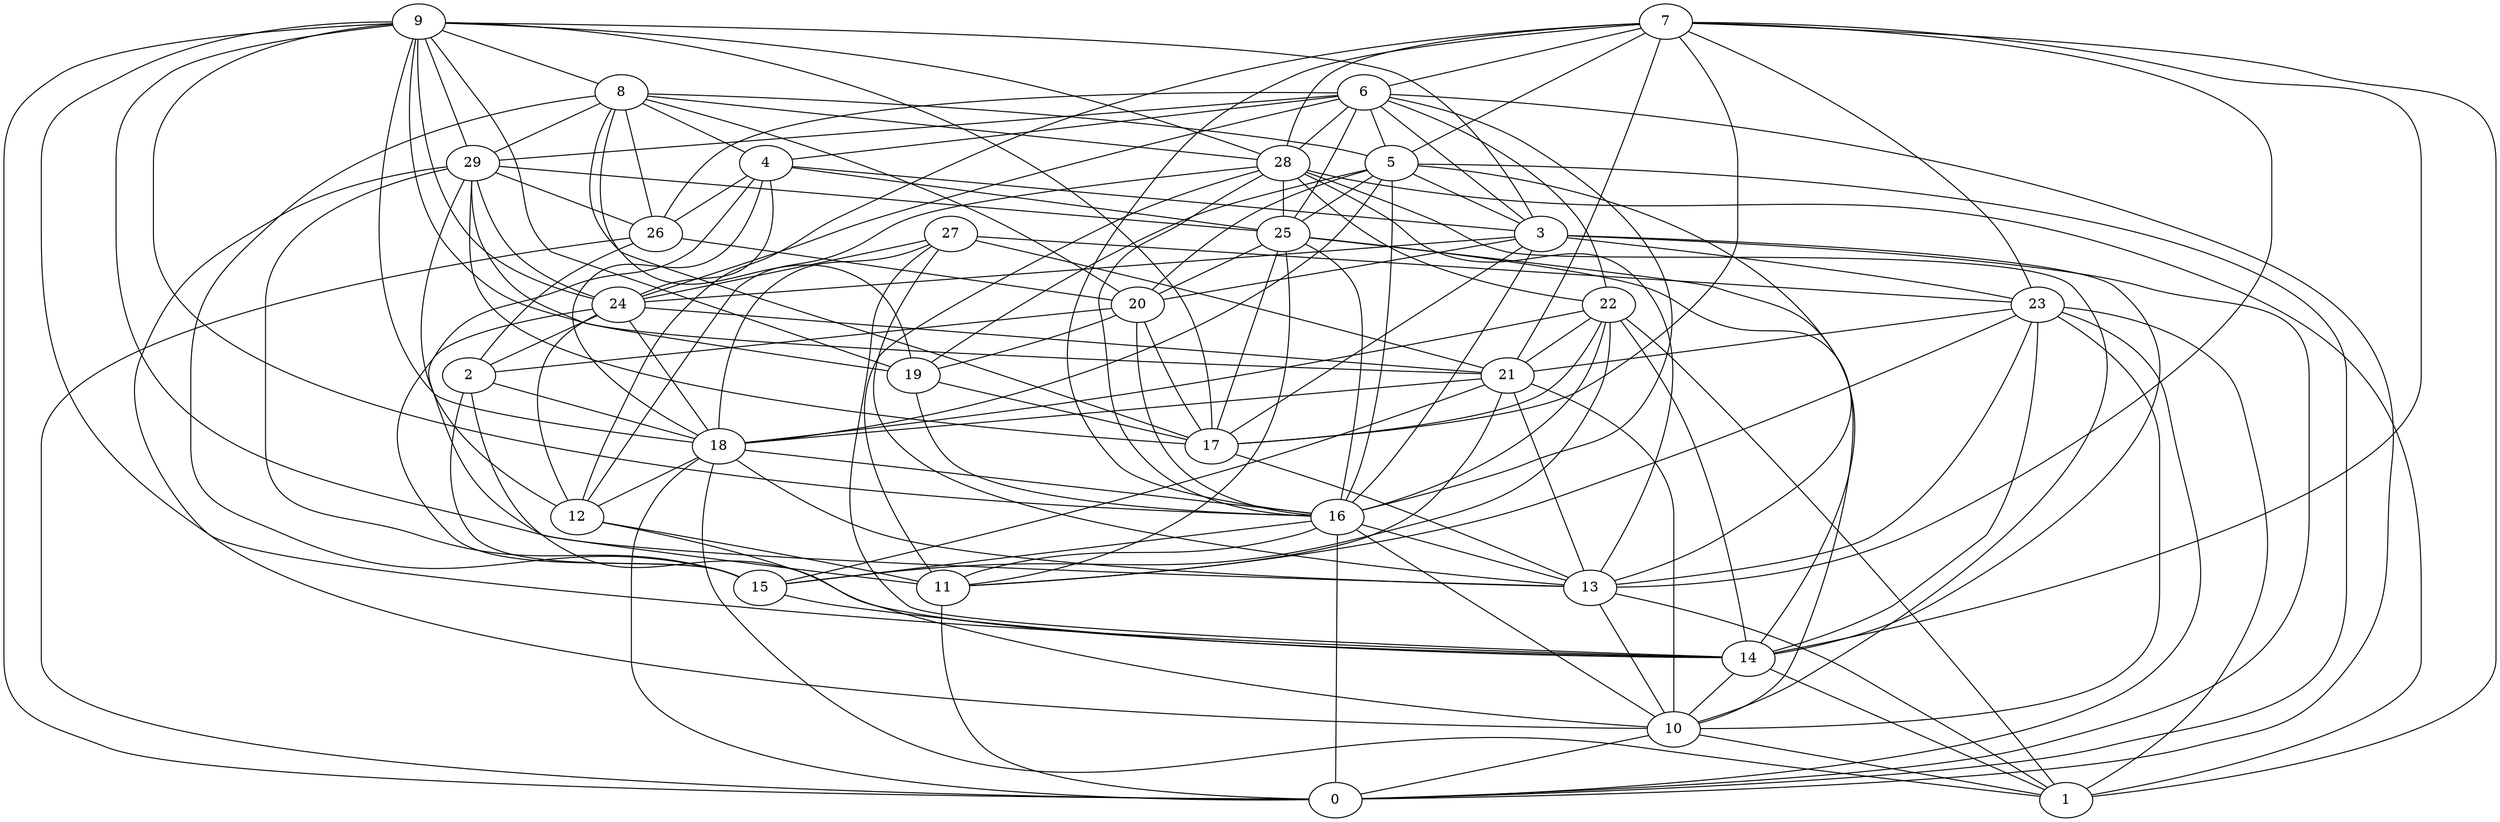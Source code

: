 digraph GG_graph {

subgraph G_graph {
edge [color = black]
"28" -> "12" [dir = none]
"28" -> "11" [dir = none]
"28" -> "10" [dir = none]
"25" -> "14" [dir = none]
"8" -> "5" [dir = none]
"8" -> "28" [dir = none]
"8" -> "17" [dir = none]
"8" -> "29" [dir = none]
"16" -> "15" [dir = none]
"29" -> "17" [dir = none]
"13" -> "10" [dir = none]
"13" -> "1" [dir = none]
"18" -> "12" [dir = none]
"18" -> "13" [dir = none]
"18" -> "16" [dir = none]
"18" -> "1" [dir = none]
"11" -> "0" [dir = none]
"22" -> "1" [dir = none]
"22" -> "14" [dir = none]
"9" -> "14" [dir = none]
"9" -> "16" [dir = none]
"9" -> "13" [dir = none]
"9" -> "28" [dir = none]
"9" -> "17" [dir = none]
"17" -> "13" [dir = none]
"24" -> "15" [dir = none]
"24" -> "18" [dir = none]
"24" -> "12" [dir = none]
"24" -> "2" [dir = none]
"4" -> "26" [dir = none]
"4" -> "18" [dir = none]
"4" -> "11" [dir = none]
"27" -> "14" [dir = none]
"27" -> "18" [dir = none]
"27" -> "23" [dir = none]
"7" -> "6" [dir = none]
"7" -> "1" [dir = none]
"7" -> "13" [dir = none]
"7" -> "17" [dir = none]
"10" -> "0" [dir = none]
"20" -> "19" [dir = none]
"20" -> "2" [dir = none]
"21" -> "10" [dir = none]
"21" -> "18" [dir = none]
"23" -> "13" [dir = none]
"23" -> "0" [dir = none]
"3" -> "14" [dir = none]
"6" -> "16" [dir = none]
"6" -> "28" [dir = none]
"6" -> "26" [dir = none]
"19" -> "16" [dir = none]
"14" -> "1" [dir = none]
"26" -> "2" [dir = none]
"5" -> "3" [dir = none]
"5" -> "25" [dir = none]
"5" -> "20" [dir = none]
"5" -> "13" [dir = none]
"5" -> "16" [dir = none]
"9" -> "29" [dir = none]
"23" -> "14" [dir = none]
"29" -> "15" [dir = none]
"22" -> "17" [dir = none]
"6" -> "24" [dir = none]
"27" -> "13" [dir = none]
"8" -> "19" [dir = none]
"20" -> "16" [dir = none]
"8" -> "20" [dir = none]
"25" -> "11" [dir = none]
"26" -> "20" [dir = none]
"5" -> "18" [dir = none]
"7" -> "28" [dir = none]
"25" -> "16" [dir = none]
"12" -> "11" [dir = none]
"2" -> "15" [dir = none]
"4" -> "24" [dir = none]
"28" -> "16" [dir = none]
"7" -> "21" [dir = none]
"29" -> "24" [dir = none]
"16" -> "13" [dir = none]
"9" -> "8" [dir = none]
"2" -> "14" [dir = none]
"29" -> "19" [dir = none]
"9" -> "21" [dir = none]
"7" -> "5" [dir = none]
"8" -> "15" [dir = none]
"16" -> "0" [dir = none]
"5" -> "0" [dir = none]
"15" -> "14" [dir = none]
"9" -> "0" [dir = none]
"6" -> "4" [dir = none]
"28" -> "22" [dir = none]
"18" -> "0" [dir = none]
"3" -> "0" [dir = none]
"3" -> "24" [dir = none]
"4" -> "25" [dir = none]
"22" -> "15" [dir = none]
"23" -> "21" [dir = none]
"6" -> "0" [dir = none]
"22" -> "18" [dir = none]
"29" -> "26" [dir = none]
"28" -> "25" [dir = none]
"6" -> "22" [dir = none]
"19" -> "17" [dir = none]
"2" -> "18" [dir = none]
"26" -> "0" [dir = none]
"3" -> "16" [dir = none]
"23" -> "11" [dir = none]
"28" -> "13" [dir = none]
"9" -> "19" [dir = none]
"6" -> "25" [dir = none]
"7" -> "16" [dir = none]
"28" -> "1" [dir = none]
"3" -> "17" [dir = none]
"9" -> "24" [dir = none]
"21" -> "11" [dir = none]
"16" -> "11" [dir = none]
"20" -> "17" [dir = none]
"29" -> "12" [dir = none]
"12" -> "10" [dir = none]
"29" -> "10" [dir = none]
"27" -> "21" [dir = none]
"23" -> "1" [dir = none]
"6" -> "3" [dir = none]
"9" -> "18" [dir = none]
"29" -> "25" [dir = none]
"7" -> "23" [dir = none]
"8" -> "26" [dir = none]
"4" -> "3" [dir = none]
"6" -> "29" [dir = none]
"25" -> "17" [dir = none]
"27" -> "24" [dir = none]
"9" -> "3" [dir = none]
"7" -> "14" [dir = none]
"16" -> "10" [dir = none]
"3" -> "23" [dir = none]
"22" -> "16" [dir = none]
"10" -> "1" [dir = none]
"23" -> "10" [dir = none]
"8" -> "4" [dir = none]
"14" -> "10" [dir = none]
"21" -> "13" [dir = none]
"6" -> "5" [dir = none]
"5" -> "19" [dir = none]
"25" -> "20" [dir = none]
"24" -> "21" [dir = none]
"7" -> "12" [dir = none]
"22" -> "21" [dir = none]
"25" -> "10" [dir = none]
"21" -> "15" [dir = none]
"3" -> "20" [dir = none]
}

}
